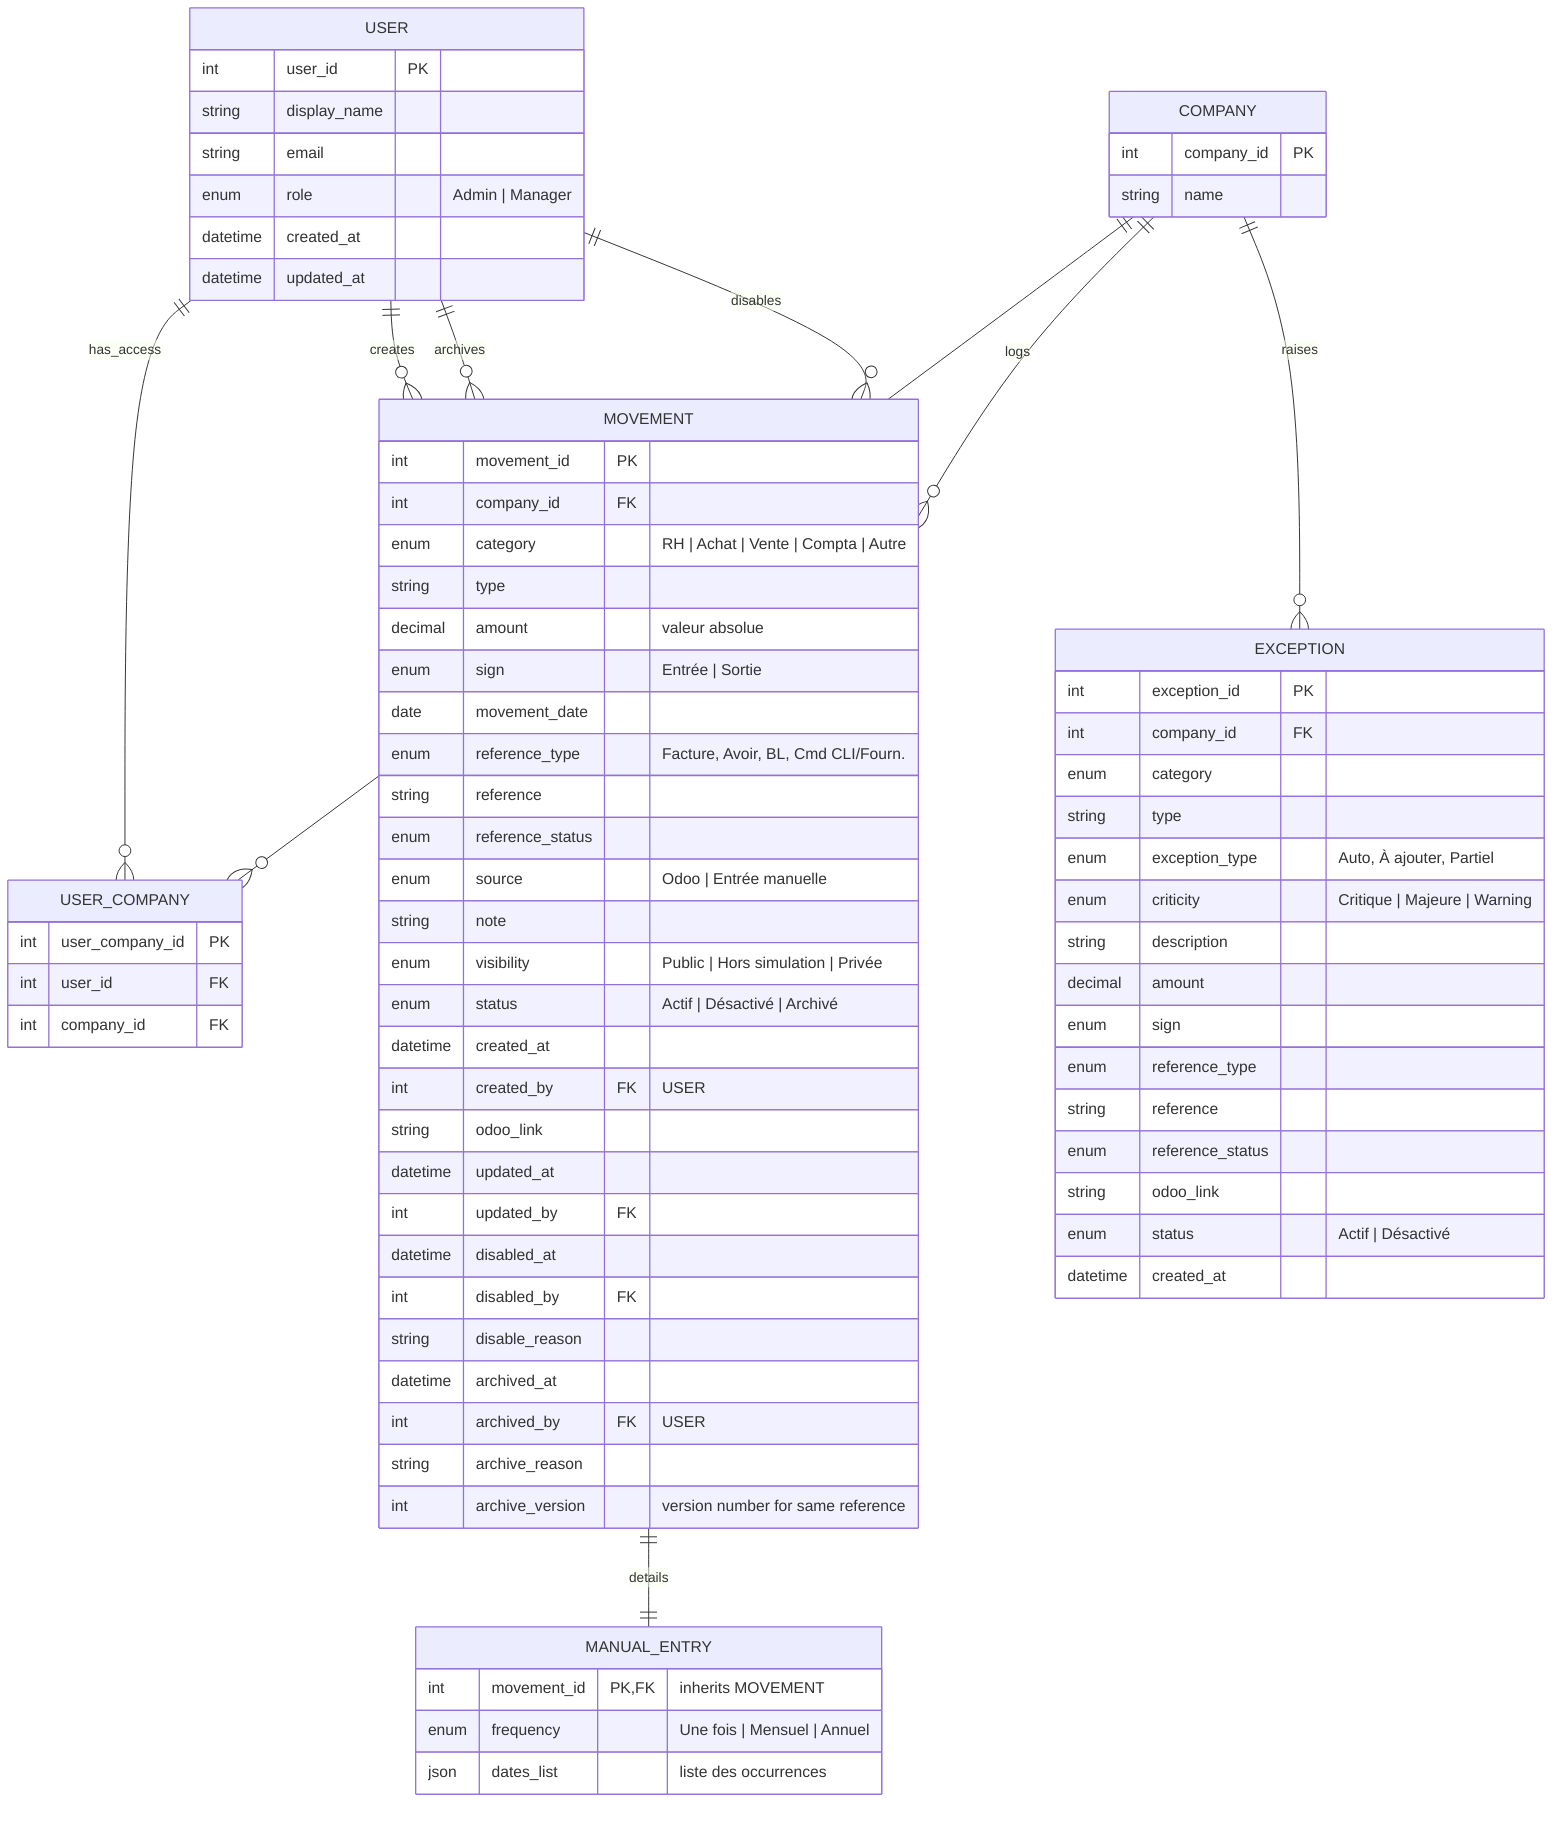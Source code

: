 erDiagram
    USER {
        int          user_id PK
        string       display_name
        string       email
        enum         role            "Admin | Manager"
        datetime     created_at
        datetime     updated_at
    }
    COMPANY {
        int          company_id PK
        string       name
    }
    USER_COMPANY {
        int          user_company_id PK
        int          user_id  FK
        int          company_id FK
    }
    MOVEMENT {
        int          movement_id PK
        int          company_id FK
        enum         category         "RH | Achat | Vente | Compta | Autre"
        string       type
        decimal      amount           "valeur absolue"
        enum         sign             "Entrée | Sortie"
        date         movement_date
        enum         reference_type   "Facture, Avoir, BL, Cmd CLI/Fourn."
        string       reference
        enum         reference_status
        enum         source           "Odoo | Entrée manuelle"
        string       note
        enum         visibility       "Public | Hors simulation | Privée"
        enum         status           "Actif | Désactivé | Archivé"
        datetime     created_at
        int          created_by  FK   "USER"
        string       odoo_link
        datetime     updated_at
        int          updated_by  FK
        datetime     disabled_at
        int          disabled_by  FK
        string       disable_reason
        datetime     archived_at
        int          archived_by  FK  "USER"
        string       archive_reason
        int          archive_version  "version number for same reference"
    }
    MANUAL_ENTRY {
        int          movement_id PK,FK  "inherits MOVEMENT"
        enum         frequency          "Une fois | Mensuel | Annuel"
        json         dates_list         "liste des occurrences"
    }
    EXCEPTION {
        int          exception_id PK
        int          company_id FK
        enum         category
        string       type
        enum         exception_type     "Auto, À ajouter, Partiel"
        enum         criticity          "Critique | Majeure | Warning"
        string       description
        decimal      amount
        enum         sign
        enum         reference_type
        string       reference
        enum         reference_status
        string       odoo_link
        enum         status  "Actif | Désactivé"
        datetime     created_at
    }
    USER       ||--o{ USER_COMPANY : has_access
    COMPANY    ||--o{ USER_COMPANY : owned_by 
    COMPANY    ||--o{ MOVEMENT     : logs
    USER       ||--o{ MOVEMENT     : creates
    USER       ||--o{ MOVEMENT     : archives
    USER       ||--o{ MOVEMENT     : disables
    MOVEMENT   ||--|| MANUAL_ENTRY : details
    COMPANY    ||--o{ EXCEPTION    : raises